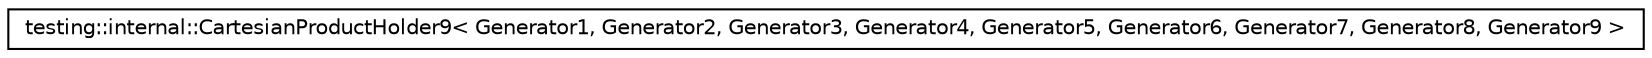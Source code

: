 digraph G
{
  edge [fontname="Helvetica",fontsize="10",labelfontname="Helvetica",labelfontsize="10"];
  node [fontname="Helvetica",fontsize="10",shape=record];
  rankdir="LR";
  Node1 [label="testing::internal::CartesianProductHolder9\< Generator1, Generator2, Generator3, Generator4, Generator5, Generator6, Generator7, Generator8, Generator9 \>",height=0.2,width=0.4,color="black", fillcolor="white", style="filled",URL="$classtesting_1_1internal_1_1CartesianProductHolder9.html"];
}

